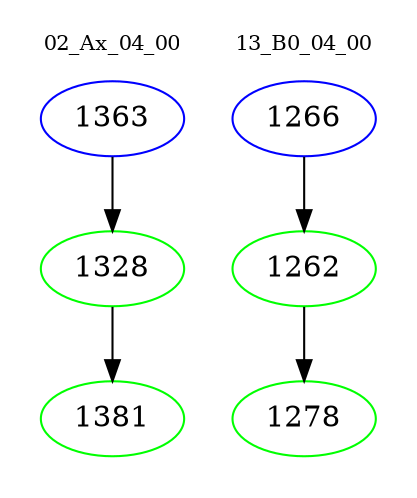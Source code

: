 digraph{
subgraph cluster_0 {
color = white
label = "02_Ax_04_00";
fontsize=10;
T0_1363 [label="1363", color="blue"]
T0_1363 -> T0_1328 [color="black"]
T0_1328 [label="1328", color="green"]
T0_1328 -> T0_1381 [color="black"]
T0_1381 [label="1381", color="green"]
}
subgraph cluster_1 {
color = white
label = "13_B0_04_00";
fontsize=10;
T1_1266 [label="1266", color="blue"]
T1_1266 -> T1_1262 [color="black"]
T1_1262 [label="1262", color="green"]
T1_1262 -> T1_1278 [color="black"]
T1_1278 [label="1278", color="green"]
}
}
